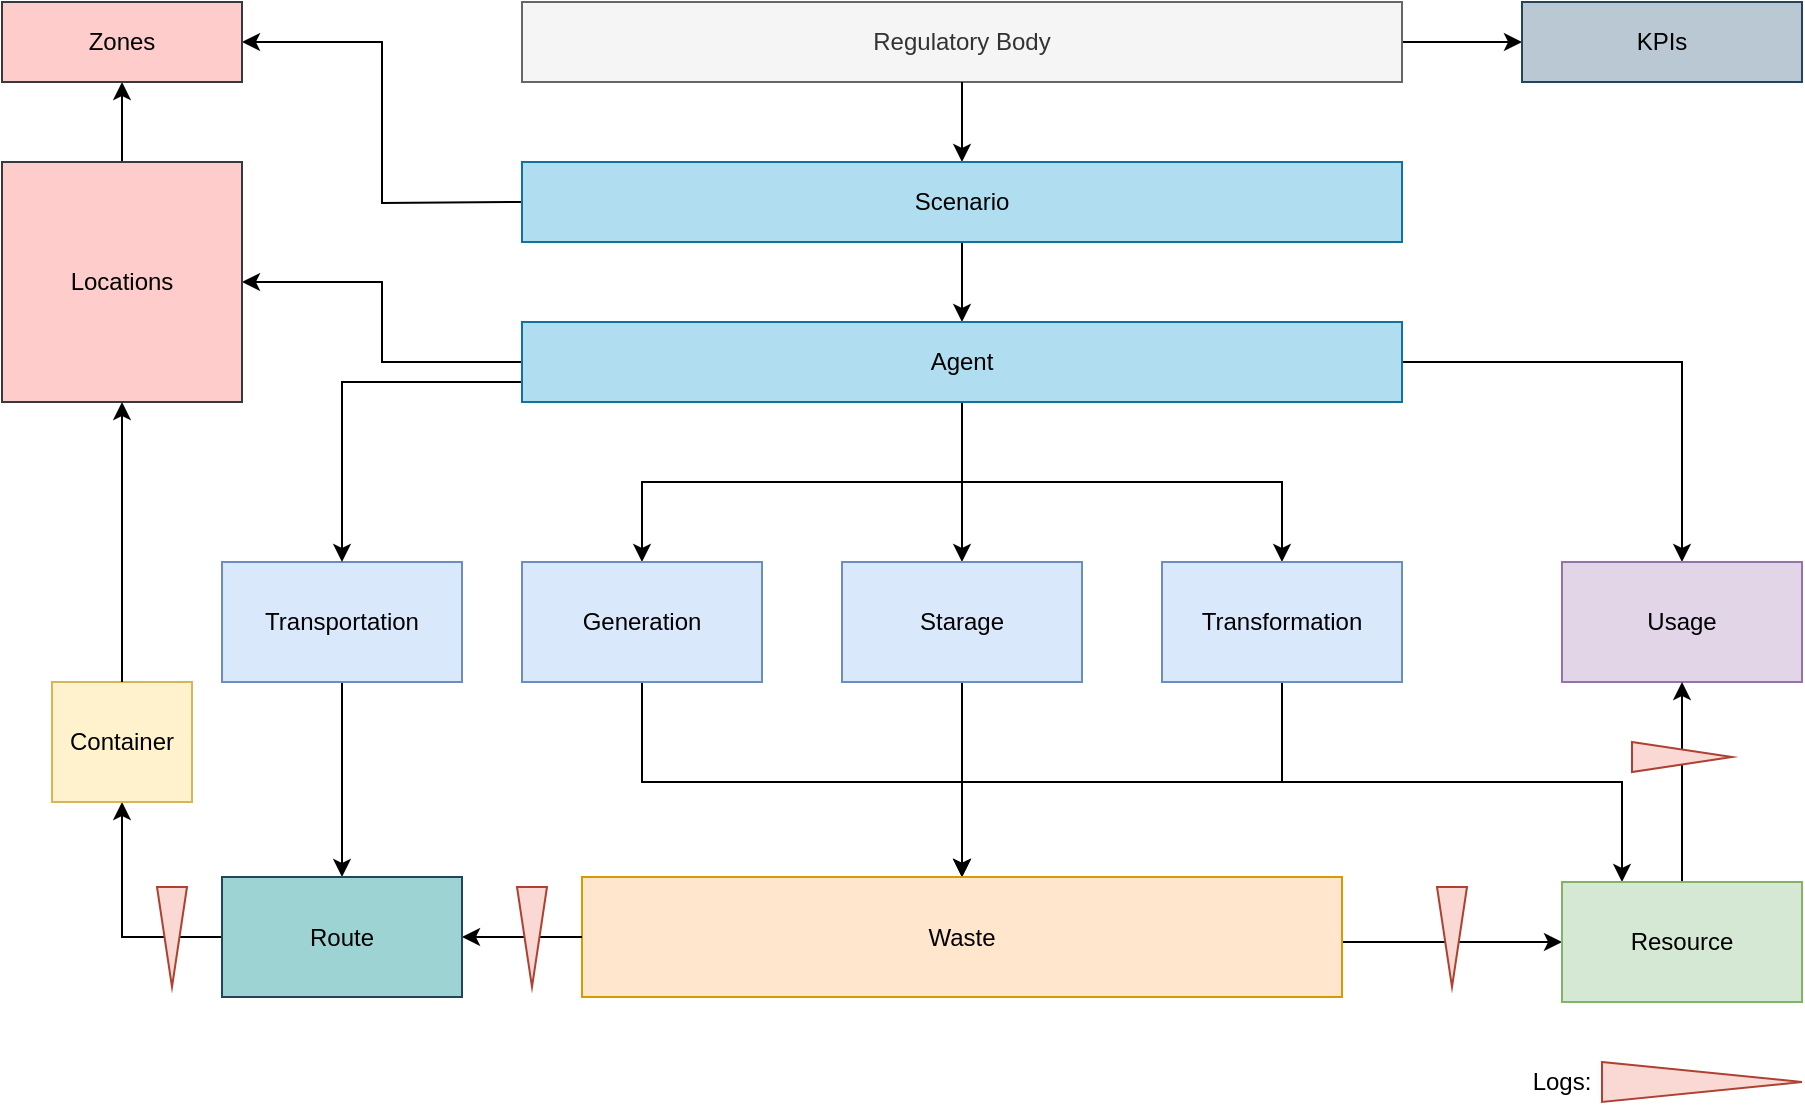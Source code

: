 <mxfile version="13.9.9" type="device"><diagram id="Sn3JYTkbNaUHdw6bJ90B" name="Page-1"><mxGraphModel dx="1728" dy="688" grid="1" gridSize="10" guides="1" tooltips="1" connect="1" arrows="1" fold="1" page="0" pageScale="1" pageWidth="850" pageHeight="1100" math="0" shadow="0"><root><mxCell id="0"/><mxCell id="1" parent="0"/><mxCell id="z5UvJ5dR2QtwfpTjlGGb-39" style="edgeStyle=orthogonalEdgeStyle;rounded=0;orthogonalLoop=1;jettySize=auto;html=1;exitX=1;exitY=0.5;exitDx=0;exitDy=0;" parent="1" source="z5UvJ5dR2QtwfpTjlGGb-1" target="z5UvJ5dR2QtwfpTjlGGb-3" edge="1"><mxGeometry relative="1" as="geometry"/></mxCell><mxCell id="z5UvJ5dR2QtwfpTjlGGb-1" value="Regulatory Body" style="rounded=0;whiteSpace=wrap;html=1;fillColor=#f5f5f5;strokeColor=#666666;fontColor=#333333;" parent="1" vertex="1"><mxGeometry x="110" y="230" width="440" height="40" as="geometry"/></mxCell><mxCell id="z5UvJ5dR2QtwfpTjlGGb-3" value="KPIs" style="rounded=0;whiteSpace=wrap;html=1;fillColor=#bac8d3;strokeColor=#23445d;" parent="1" vertex="1"><mxGeometry x="610" y="230" width="140" height="40" as="geometry"/></mxCell><mxCell id="FY9uwInff0tzFeeYEA4L-3" style="edgeStyle=orthogonalEdgeStyle;rounded=0;orthogonalLoop=1;jettySize=auto;html=1;" parent="1" source="z5UvJ5dR2QtwfpTjlGGb-7" target="FY9uwInff0tzFeeYEA4L-1" edge="1"><mxGeometry relative="1" as="geometry"/></mxCell><mxCell id="z5UvJ5dR2QtwfpTjlGGb-7" value="Transportation" style="rounded=0;whiteSpace=wrap;html=1;fillColor=#dae8fc;strokeColor=#6c8ebf;" parent="1" vertex="1"><mxGeometry x="-40" y="510" width="120" height="60" as="geometry"/></mxCell><mxCell id="z5UvJ5dR2QtwfpTjlGGb-9" style="edgeStyle=orthogonalEdgeStyle;rounded=0;orthogonalLoop=1;jettySize=auto;html=1;entryX=0.5;entryY=0;entryDx=0;entryDy=0;" parent="1" source="z5UvJ5dR2QtwfpTjlGGb-1" target="1UvkzQMMmlCGdAmtO_DT-1" edge="1"><mxGeometry relative="1" as="geometry"><mxPoint x="330" y="310" as="targetPoint"/></mxGeometry></mxCell><mxCell id="z5UvJ5dR2QtwfpTjlGGb-31" style="edgeStyle=orthogonalEdgeStyle;rounded=0;orthogonalLoop=1;jettySize=auto;html=1;exitX=0.5;exitY=1;exitDx=0;exitDy=0;entryX=0.5;entryY=0;entryDx=0;entryDy=0;" parent="1" source="z5UvJ5dR2QtwfpTjlGGb-35" target="z5UvJ5dR2QtwfpTjlGGb-13" edge="1"><mxGeometry relative="1" as="geometry"/></mxCell><mxCell id="z5UvJ5dR2QtwfpTjlGGb-32" style="edgeStyle=orthogonalEdgeStyle;rounded=0;orthogonalLoop=1;jettySize=auto;html=1;exitX=0.5;exitY=1;exitDx=0;exitDy=0;" parent="1" source="z5UvJ5dR2QtwfpTjlGGb-35" target="z5UvJ5dR2QtwfpTjlGGb-12" edge="1"><mxGeometry relative="1" as="geometry"/></mxCell><mxCell id="z5UvJ5dR2QtwfpTjlGGb-33" style="edgeStyle=orthogonalEdgeStyle;rounded=0;orthogonalLoop=1;jettySize=auto;html=1;exitX=0.5;exitY=1;exitDx=0;exitDy=0;" parent="1" source="z5UvJ5dR2QtwfpTjlGGb-35" target="z5UvJ5dR2QtwfpTjlGGb-11" edge="1"><mxGeometry relative="1" as="geometry"/></mxCell><mxCell id="z5UvJ5dR2QtwfpTjlGGb-34" style="edgeStyle=orthogonalEdgeStyle;rounded=0;orthogonalLoop=1;jettySize=auto;html=1;exitX=1;exitY=0.5;exitDx=0;exitDy=0;" parent="1" source="z5UvJ5dR2QtwfpTjlGGb-35" target="z5UvJ5dR2QtwfpTjlGGb-14" edge="1"><mxGeometry relative="1" as="geometry"/></mxCell><mxCell id="z5UvJ5dR2QtwfpTjlGGb-36" style="edgeStyle=orthogonalEdgeStyle;rounded=0;orthogonalLoop=1;jettySize=auto;html=1;exitX=0.5;exitY=1;exitDx=0;exitDy=0;entryX=0.5;entryY=0;entryDx=0;entryDy=0;" parent="1" source="1UvkzQMMmlCGdAmtO_DT-1" target="z5UvJ5dR2QtwfpTjlGGb-35" edge="1"><mxGeometry relative="1" as="geometry"><mxPoint x="330" y="350" as="sourcePoint"/></mxGeometry></mxCell><mxCell id="_jNY322wRyF1TIhVFrkd-9" style="edgeStyle=orthogonalEdgeStyle;rounded=0;orthogonalLoop=1;jettySize=auto;html=1;entryX=1;entryY=0.5;entryDx=0;entryDy=0;" parent="1" target="_jNY322wRyF1TIhVFrkd-7" edge="1"><mxGeometry relative="1" as="geometry"><mxPoint x="110" y="330" as="sourcePoint"/></mxGeometry></mxCell><mxCell id="yOZozDGdarnb_xav6iYY-20" style="edgeStyle=orthogonalEdgeStyle;rounded=0;orthogonalLoop=1;jettySize=auto;html=1;entryX=0.25;entryY=0;entryDx=0;entryDy=0;" parent="1" source="z5UvJ5dR2QtwfpTjlGGb-11" target="z5UvJ5dR2QtwfpTjlGGb-22" edge="1"><mxGeometry relative="1" as="geometry"><Array as="points"><mxPoint x="490" y="620"/><mxPoint x="660" y="620"/></Array></mxGeometry></mxCell><mxCell id="_jNY322wRyF1TIhVFrkd-4" style="edgeStyle=orthogonalEdgeStyle;rounded=0;orthogonalLoop=1;jettySize=auto;html=1;entryX=0.5;entryY=0;entryDx=0;entryDy=0;" parent="1" source="z5UvJ5dR2QtwfpTjlGGb-11" target="z5UvJ5dR2QtwfpTjlGGb-21" edge="1"><mxGeometry relative="1" as="geometry"><Array as="points"><mxPoint x="490" y="620"/><mxPoint x="330" y="620"/></Array></mxGeometry></mxCell><mxCell id="z5UvJ5dR2QtwfpTjlGGb-11" value="Transformation" style="rounded=0;whiteSpace=wrap;html=1;fillColor=#dae8fc;strokeColor=#6c8ebf;" parent="1" vertex="1"><mxGeometry x="430" y="510" width="120" height="60" as="geometry"/></mxCell><mxCell id="_jNY322wRyF1TIhVFrkd-3" style="edgeStyle=orthogonalEdgeStyle;rounded=0;orthogonalLoop=1;jettySize=auto;html=1;entryX=0.5;entryY=0;entryDx=0;entryDy=0;" parent="1" source="z5UvJ5dR2QtwfpTjlGGb-12" target="z5UvJ5dR2QtwfpTjlGGb-21" edge="1"><mxGeometry relative="1" as="geometry"/></mxCell><mxCell id="z5UvJ5dR2QtwfpTjlGGb-12" value="Starage" style="rounded=0;whiteSpace=wrap;html=1;fillColor=#dae8fc;strokeColor=#6c8ebf;" parent="1" vertex="1"><mxGeometry x="270" y="510" width="120" height="60" as="geometry"/></mxCell><mxCell id="_jNY322wRyF1TIhVFrkd-2" style="edgeStyle=orthogonalEdgeStyle;rounded=0;orthogonalLoop=1;jettySize=auto;html=1;entryX=0.5;entryY=0;entryDx=0;entryDy=0;" parent="1" source="z5UvJ5dR2QtwfpTjlGGb-13" target="z5UvJ5dR2QtwfpTjlGGb-21" edge="1"><mxGeometry relative="1" as="geometry"><Array as="points"><mxPoint x="170" y="620"/><mxPoint x="330" y="620"/></Array></mxGeometry></mxCell><mxCell id="z5UvJ5dR2QtwfpTjlGGb-13" value="Generation" style="rounded=0;whiteSpace=wrap;html=1;fillColor=#dae8fc;strokeColor=#6c8ebf;" parent="1" vertex="1"><mxGeometry x="110" y="510" width="120" height="60" as="geometry"/></mxCell><mxCell id="z5UvJ5dR2QtwfpTjlGGb-14" value="Usage" style="rounded=0;whiteSpace=wrap;html=1;fillColor=#e1d5e7;strokeColor=#9673a6;" parent="1" vertex="1"><mxGeometry x="630" y="510" width="120" height="60" as="geometry"/></mxCell><mxCell id="z5UvJ5dR2QtwfpTjlGGb-24" style="edgeStyle=orthogonalEdgeStyle;rounded=0;orthogonalLoop=1;jettySize=auto;html=1;entryX=0;entryY=0.5;entryDx=0;entryDy=0;" parent="1" source="z5UvJ5dR2QtwfpTjlGGb-21" target="z5UvJ5dR2QtwfpTjlGGb-22" edge="1"><mxGeometry relative="1" as="geometry"><Array as="points"><mxPoint x="620" y="700"/><mxPoint x="620" y="700"/></Array></mxGeometry></mxCell><mxCell id="z5UvJ5dR2QtwfpTjlGGb-30" style="edgeStyle=orthogonalEdgeStyle;rounded=0;orthogonalLoop=1;jettySize=auto;html=1;exitX=0;exitY=0.5;exitDx=0;exitDy=0;" parent="1" source="FY9uwInff0tzFeeYEA4L-1" target="z5UvJ5dR2QtwfpTjlGGb-29" edge="1"><mxGeometry relative="1" as="geometry"/></mxCell><mxCell id="z5UvJ5dR2QtwfpTjlGGb-21" value="Waste" style="rounded=0;whiteSpace=wrap;html=1;fillColor=#ffe6cc;strokeColor=#d79b00;" parent="1" vertex="1"><mxGeometry x="140" y="667.5" width="380" height="60" as="geometry"/></mxCell><mxCell id="z5UvJ5dR2QtwfpTjlGGb-23" style="edgeStyle=orthogonalEdgeStyle;rounded=0;orthogonalLoop=1;jettySize=auto;html=1;" parent="1" source="z5UvJ5dR2QtwfpTjlGGb-22" target="z5UvJ5dR2QtwfpTjlGGb-14" edge="1"><mxGeometry relative="1" as="geometry"/></mxCell><mxCell id="z5UvJ5dR2QtwfpTjlGGb-22" value="Resource" style="rounded=0;whiteSpace=wrap;html=1;fillColor=#d5e8d4;strokeColor=#82b366;" parent="1" vertex="1"><mxGeometry x="630" y="670" width="120" height="60" as="geometry"/></mxCell><mxCell id="TJa2-QQOiLGRjEozzCRh-5" style="edgeStyle=orthogonalEdgeStyle;rounded=0;orthogonalLoop=1;jettySize=auto;html=1;entryX=1;entryY=0.5;entryDx=0;entryDy=0;" parent="1" source="z5UvJ5dR2QtwfpTjlGGb-21" target="FY9uwInff0tzFeeYEA4L-1" edge="1"><mxGeometry relative="1" as="geometry"/></mxCell><mxCell id="z5UvJ5dR2QtwfpTjlGGb-29" value="Container" style="rounded=0;whiteSpace=wrap;html=1;fillColor=#fff2cc;strokeColor=#d6b656;" parent="1" vertex="1"><mxGeometry x="-125" y="570" width="70" height="60" as="geometry"/></mxCell><mxCell id="_jNY322wRyF1TIhVFrkd-1" style="edgeStyle=orthogonalEdgeStyle;rounded=0;orthogonalLoop=1;jettySize=auto;html=1;exitX=0;exitY=0.75;exitDx=0;exitDy=0;entryX=0.5;entryY=0;entryDx=0;entryDy=0;" parent="1" source="z5UvJ5dR2QtwfpTjlGGb-35" target="z5UvJ5dR2QtwfpTjlGGb-7" edge="1"><mxGeometry relative="1" as="geometry"/></mxCell><mxCell id="_jNY322wRyF1TIhVFrkd-6" style="edgeStyle=orthogonalEdgeStyle;rounded=0;orthogonalLoop=1;jettySize=auto;html=1;entryX=1;entryY=0.5;entryDx=0;entryDy=0;" parent="1" source="z5UvJ5dR2QtwfpTjlGGb-35" target="at9XvvVxx1zVYiTgB3mV-2" edge="1"><mxGeometry relative="1" as="geometry"/></mxCell><mxCell id="z5UvJ5dR2QtwfpTjlGGb-35" value="Agent" style="rounded=0;whiteSpace=wrap;html=1;fillColor=#b1ddf0;strokeColor=#10739e;" parent="1" vertex="1"><mxGeometry x="110" y="390" width="440" height="40" as="geometry"/></mxCell><mxCell id="z5UvJ5dR2QtwfpTjlGGb-53" value="" style="triangle;whiteSpace=wrap;html=1;fillColor=#fad9d5;strokeColor=#ae4132;" parent="1" vertex="1"><mxGeometry x="650" y="760" width="100" height="20" as="geometry"/></mxCell><mxCell id="z5UvJ5dR2QtwfpTjlGGb-54" value="Logs:" style="text;html=1;strokeColor=none;fillColor=none;align=center;verticalAlign=middle;whiteSpace=wrap;rounded=0;" parent="1" vertex="1"><mxGeometry x="610" y="760" width="40" height="20" as="geometry"/></mxCell><mxCell id="FY9uwInff0tzFeeYEA4L-1" value="Route" style="rounded=0;whiteSpace=wrap;html=1;strokeColor=#23445d;fillColor=#9ED3D3;" parent="1" vertex="1"><mxGeometry x="-40" y="667.5" width="120" height="60" as="geometry"/></mxCell><mxCell id="_jNY322wRyF1TIhVFrkd-8" style="edgeStyle=orthogonalEdgeStyle;rounded=0;orthogonalLoop=1;jettySize=auto;html=1;entryX=0.5;entryY=1;entryDx=0;entryDy=0;" parent="1" source="at9XvvVxx1zVYiTgB3mV-2" target="_jNY322wRyF1TIhVFrkd-7" edge="1"><mxGeometry relative="1" as="geometry"/></mxCell><mxCell id="at9XvvVxx1zVYiTgB3mV-2" value="Locations" style="rounded=0;whiteSpace=wrap;html=1;fillColor=#ffcccc;strokeColor=#36393d;" parent="1" vertex="1"><mxGeometry x="-150" y="310" width="120" height="120" as="geometry"/></mxCell><mxCell id="z5UvJ5dR2QtwfpTjlGGb-51" value="" style="triangle;whiteSpace=wrap;html=1;fillColor=#fad9d5;strokeColor=#ae4132;rotation=90;" parent="1" vertex="1"><mxGeometry x="550" y="690" width="50" height="15" as="geometry"/></mxCell><mxCell id="yOZozDGdarnb_xav6iYY-8" value="" style="triangle;whiteSpace=wrap;html=1;fillColor=#fad9d5;strokeColor=#ae4132;rotation=0;" parent="1" vertex="1"><mxGeometry x="665" y="600" width="50" height="15" as="geometry"/></mxCell><mxCell id="yOZozDGdarnb_xav6iYY-11" value="" style="triangle;whiteSpace=wrap;html=1;fillColor=#fad9d5;strokeColor=#ae4132;rotation=90;" parent="1" vertex="1"><mxGeometry x="90" y="690" width="50" height="15" as="geometry"/></mxCell><mxCell id="yOZozDGdarnb_xav6iYY-12" value="" style="triangle;whiteSpace=wrap;html=1;fillColor=#fad9d5;strokeColor=#ae4132;rotation=90;" parent="1" vertex="1"><mxGeometry x="-90" y="690" width="50" height="15" as="geometry"/></mxCell><mxCell id="yOZozDGdarnb_xav6iYY-16" value="" style="endArrow=classic;html=1;exitX=0.5;exitY=0;exitDx=0;exitDy=0;entryX=0.5;entryY=1;entryDx=0;entryDy=0;" parent="1" source="z5UvJ5dR2QtwfpTjlGGb-29" target="at9XvvVxx1zVYiTgB3mV-2" edge="1"><mxGeometry width="50" height="50" relative="1" as="geometry"><mxPoint x="290" y="470" as="sourcePoint"/><mxPoint x="340" y="420" as="targetPoint"/></mxGeometry></mxCell><mxCell id="_jNY322wRyF1TIhVFrkd-7" value="Zones" style="rounded=0;whiteSpace=wrap;html=1;fillColor=#ffcccc;strokeColor=#36393d;" parent="1" vertex="1"><mxGeometry x="-150" y="230" width="120" height="40" as="geometry"/></mxCell><mxCell id="1UvkzQMMmlCGdAmtO_DT-1" value="Scenario" style="rounded=0;whiteSpace=wrap;html=1;fillColor=#b1ddf0;strokeColor=#10739e;" vertex="1" parent="1"><mxGeometry x="110" y="310" width="440" height="40" as="geometry"/></mxCell></root></mxGraphModel></diagram></mxfile>